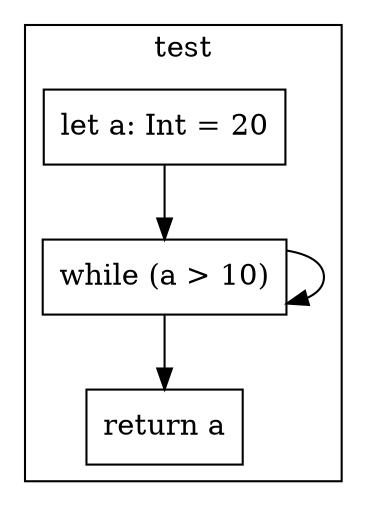 digraph "unbound-loop-1" {
    node [shape=box];
    subgraph "cluster_test" {
        label="test";
        "test_141" [label="let a: Int = 20"];
        "test_142" [label="while (a > 10)"];
        "test_145" [label="return a"];
        "test_141" -> "test_142";
        "test_142" -> "test_142";
        "test_142" -> "test_145";
    }
}
